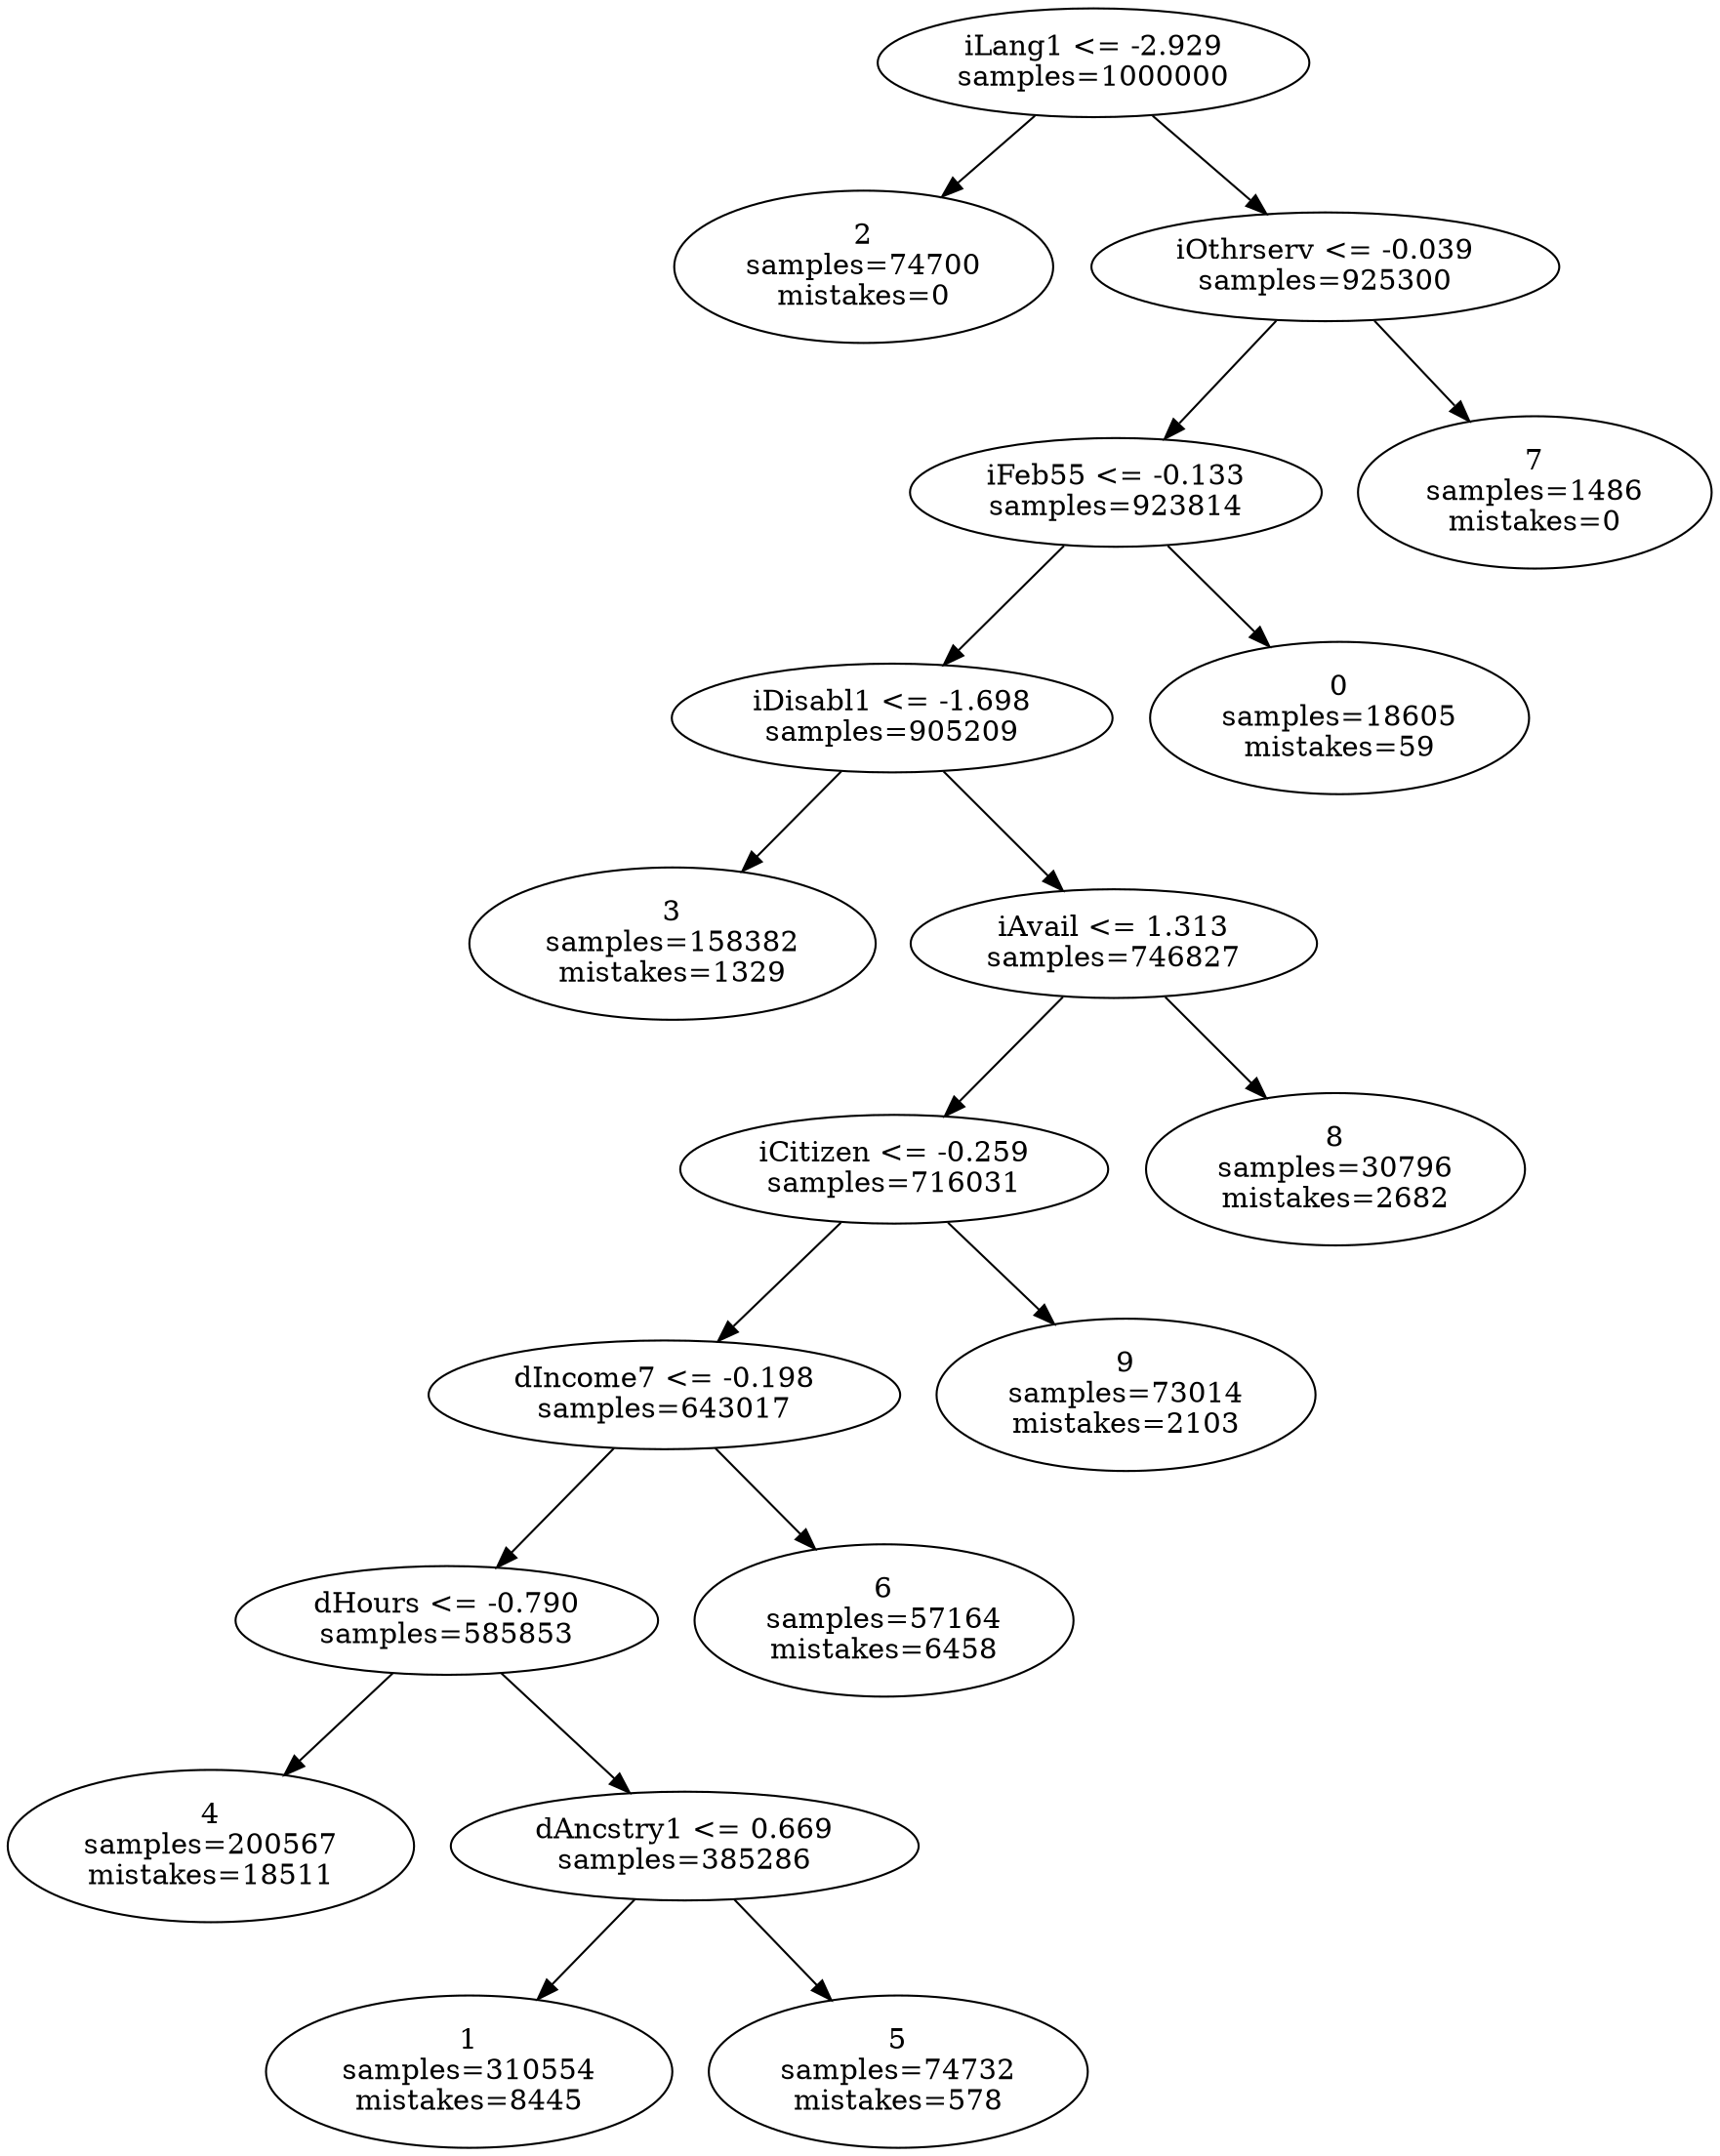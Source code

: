 digraph ClusteringTree {
n_0 [label="iLang1 <= -2.929
samples=\1000000"];
n_1 [label="2
samples=\74700
mistakes=\0"];
n_2 [label="iOthrserv <= -0.039
samples=\925300"];
n_3 [label="iFeb55 <= -0.133
samples=\923814"];
n_4 [label="7
samples=\1486
mistakes=\0"];
n_5 [label="iDisabl1 <= -1.698
samples=\905209"];
n_6 [label="0
samples=\18605
mistakes=\59"];
n_7 [label="3
samples=\158382
mistakes=\1329"];
n_8 [label="iAvail <= 1.313
samples=\746827"];
n_9 [label="iCitizen <= -0.259
samples=\716031"];
n_10 [label="8
samples=\30796
mistakes=\2682"];
n_11 [label="dIncome7 <= -0.198
samples=\643017"];
n_12 [label="9
samples=\73014
mistakes=\2103"];
n_13 [label="dHours <= -0.790
samples=\585853"];
n_14 [label="6
samples=\57164
mistakes=\6458"];
n_15 [label="4
samples=\200567
mistakes=\18511"];
n_16 [label="dAncstry1 <= 0.669
samples=\385286"];
n_17 [label="1
samples=\310554
mistakes=\8445"];
n_18 [label="5
samples=\74732
mistakes=\578"];
n_0 -> n_1;
n_0 -> n_2;
n_2 -> n_3;
n_2 -> n_4;
n_3 -> n_5;
n_3 -> n_6;
n_5 -> n_7;
n_5 -> n_8;
n_8 -> n_9;
n_8 -> n_10;
n_9 -> n_11;
n_9 -> n_12;
n_11 -> n_13;
n_11 -> n_14;
n_13 -> n_15;
n_13 -> n_16;
n_16 -> n_17;
n_16 -> n_18;
}
